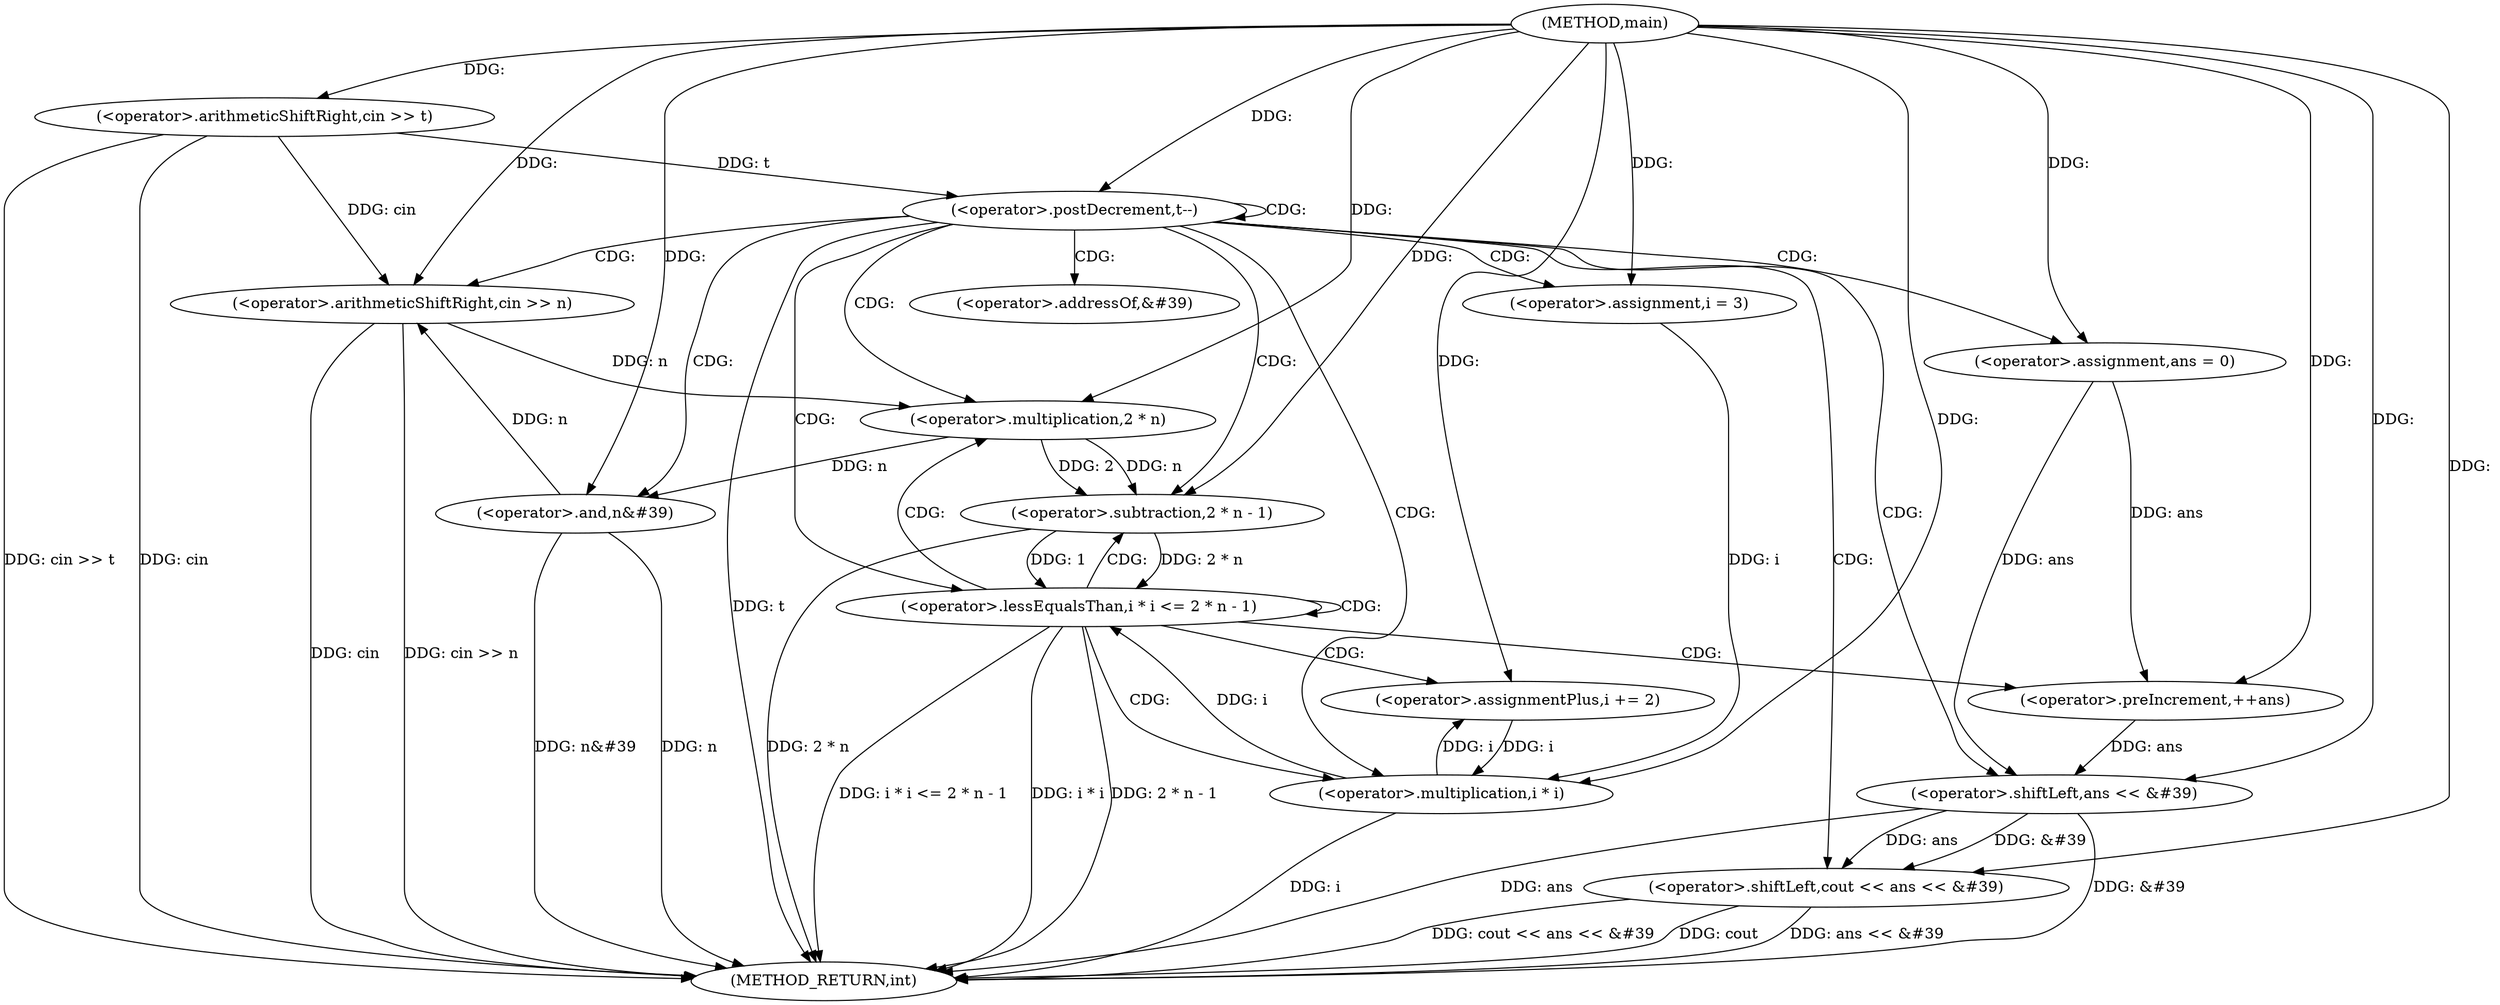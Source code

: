 digraph "main" {  
"1000101" [label = "(METHOD,main)" ]
"1000147" [label = "(METHOD_RETURN,int)" ]
"1000104" [label = "(<operator>.arithmeticShiftRight,cin >> t)" ]
"1000108" [label = "(<operator>.postDecrement,t--)" ]
"1000112" [label = "(<operator>.arithmeticShiftRight,cin >> n)" ]
"1000116" [label = "(<operator>.assignment,ans = 0)" ]
"1000138" [label = "(<operator>.shiftLeft,cout << ans << &#39)" ]
"1000144" [label = "(<operator>.and,n&#39)" ]
"1000121" [label = "(<operator>.assignment,i = 3)" ]
"1000124" [label = "(<operator>.lessEqualsThan,i * i <= 2 * n - 1)" ]
"1000133" [label = "(<operator>.assignmentPlus,i += 2)" ]
"1000136" [label = "(<operator>.preIncrement,++ans)" ]
"1000140" [label = "(<operator>.shiftLeft,ans << &#39)" ]
"1000125" [label = "(<operator>.multiplication,i * i)" ]
"1000128" [label = "(<operator>.subtraction,2 * n - 1)" ]
"1000129" [label = "(<operator>.multiplication,2 * n)" ]
"1000142" [label = "(<operator>.addressOf,&#39)" ]
  "1000104" -> "1000147"  [ label = "DDG: cin"] 
  "1000104" -> "1000147"  [ label = "DDG: cin >> t"] 
  "1000108" -> "1000147"  [ label = "DDG: t"] 
  "1000112" -> "1000147"  [ label = "DDG: cin"] 
  "1000112" -> "1000147"  [ label = "DDG: cin >> n"] 
  "1000125" -> "1000147"  [ label = "DDG: i"] 
  "1000124" -> "1000147"  [ label = "DDG: i * i"] 
  "1000128" -> "1000147"  [ label = "DDG: 2 * n"] 
  "1000124" -> "1000147"  [ label = "DDG: 2 * n - 1"] 
  "1000124" -> "1000147"  [ label = "DDG: i * i <= 2 * n - 1"] 
  "1000140" -> "1000147"  [ label = "DDG: ans"] 
  "1000140" -> "1000147"  [ label = "DDG: &#39"] 
  "1000138" -> "1000147"  [ label = "DDG: ans << &#39"] 
  "1000138" -> "1000147"  [ label = "DDG: cout << ans << &#39"] 
  "1000144" -> "1000147"  [ label = "DDG: n"] 
  "1000144" -> "1000147"  [ label = "DDG: n&#39"] 
  "1000138" -> "1000147"  [ label = "DDG: cout"] 
  "1000101" -> "1000104"  [ label = "DDG: "] 
  "1000104" -> "1000108"  [ label = "DDG: t"] 
  "1000101" -> "1000108"  [ label = "DDG: "] 
  "1000101" -> "1000116"  [ label = "DDG: "] 
  "1000104" -> "1000112"  [ label = "DDG: cin"] 
  "1000101" -> "1000112"  [ label = "DDG: "] 
  "1000144" -> "1000112"  [ label = "DDG: n"] 
  "1000101" -> "1000121"  [ label = "DDG: "] 
  "1000101" -> "1000133"  [ label = "DDG: "] 
  "1000101" -> "1000138"  [ label = "DDG: "] 
  "1000140" -> "1000138"  [ label = "DDG: &#39"] 
  "1000140" -> "1000138"  [ label = "DDG: ans"] 
  "1000129" -> "1000144"  [ label = "DDG: n"] 
  "1000101" -> "1000144"  [ label = "DDG: "] 
  "1000125" -> "1000124"  [ label = "DDG: i"] 
  "1000128" -> "1000124"  [ label = "DDG: 1"] 
  "1000128" -> "1000124"  [ label = "DDG: 2 * n"] 
  "1000125" -> "1000133"  [ label = "DDG: i"] 
  "1000116" -> "1000136"  [ label = "DDG: ans"] 
  "1000101" -> "1000136"  [ label = "DDG: "] 
  "1000116" -> "1000140"  [ label = "DDG: ans"] 
  "1000136" -> "1000140"  [ label = "DDG: ans"] 
  "1000101" -> "1000140"  [ label = "DDG: "] 
  "1000121" -> "1000125"  [ label = "DDG: i"] 
  "1000133" -> "1000125"  [ label = "DDG: i"] 
  "1000101" -> "1000125"  [ label = "DDG: "] 
  "1000129" -> "1000128"  [ label = "DDG: 2"] 
  "1000129" -> "1000128"  [ label = "DDG: n"] 
  "1000101" -> "1000128"  [ label = "DDG: "] 
  "1000101" -> "1000129"  [ label = "DDG: "] 
  "1000112" -> "1000129"  [ label = "DDG: n"] 
  "1000108" -> "1000112"  [ label = "CDG: "] 
  "1000108" -> "1000121"  [ label = "CDG: "] 
  "1000108" -> "1000125"  [ label = "CDG: "] 
  "1000108" -> "1000116"  [ label = "CDG: "] 
  "1000108" -> "1000142"  [ label = "CDG: "] 
  "1000108" -> "1000128"  [ label = "CDG: "] 
  "1000108" -> "1000129"  [ label = "CDG: "] 
  "1000108" -> "1000124"  [ label = "CDG: "] 
  "1000108" -> "1000108"  [ label = "CDG: "] 
  "1000108" -> "1000144"  [ label = "CDG: "] 
  "1000108" -> "1000140"  [ label = "CDG: "] 
  "1000108" -> "1000138"  [ label = "CDG: "] 
  "1000124" -> "1000125"  [ label = "CDG: "] 
  "1000124" -> "1000128"  [ label = "CDG: "] 
  "1000124" -> "1000129"  [ label = "CDG: "] 
  "1000124" -> "1000124"  [ label = "CDG: "] 
  "1000124" -> "1000133"  [ label = "CDG: "] 
  "1000124" -> "1000136"  [ label = "CDG: "] 
}
